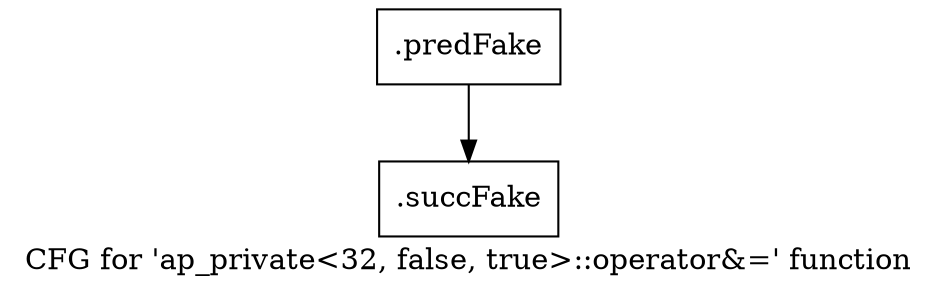 digraph "CFG for 'ap_private\<32, false, true\>::operator&=' function" {
	label="CFG for 'ap_private\<32, false, true\>::operator&=' function";

	Node0x479f2c0 [shape=record,filename="",linenumber="",label="{.predFake}"];
	Node0x479f2c0 -> Node0x4846850[ callList="" memoryops="" filename="/media/miguel/NewVolume/Linux/Xilinx/Vitis_HLS/2020.2/include/etc/ap_private.h" execusionnum="129"];
	Node0x4846850 [shape=record,filename="/media/miguel/NewVolume/Linux/Xilinx/Vitis_HLS/2020.2/include/etc/ap_private.h",linenumber="2087",label="{.succFake}"];
}
